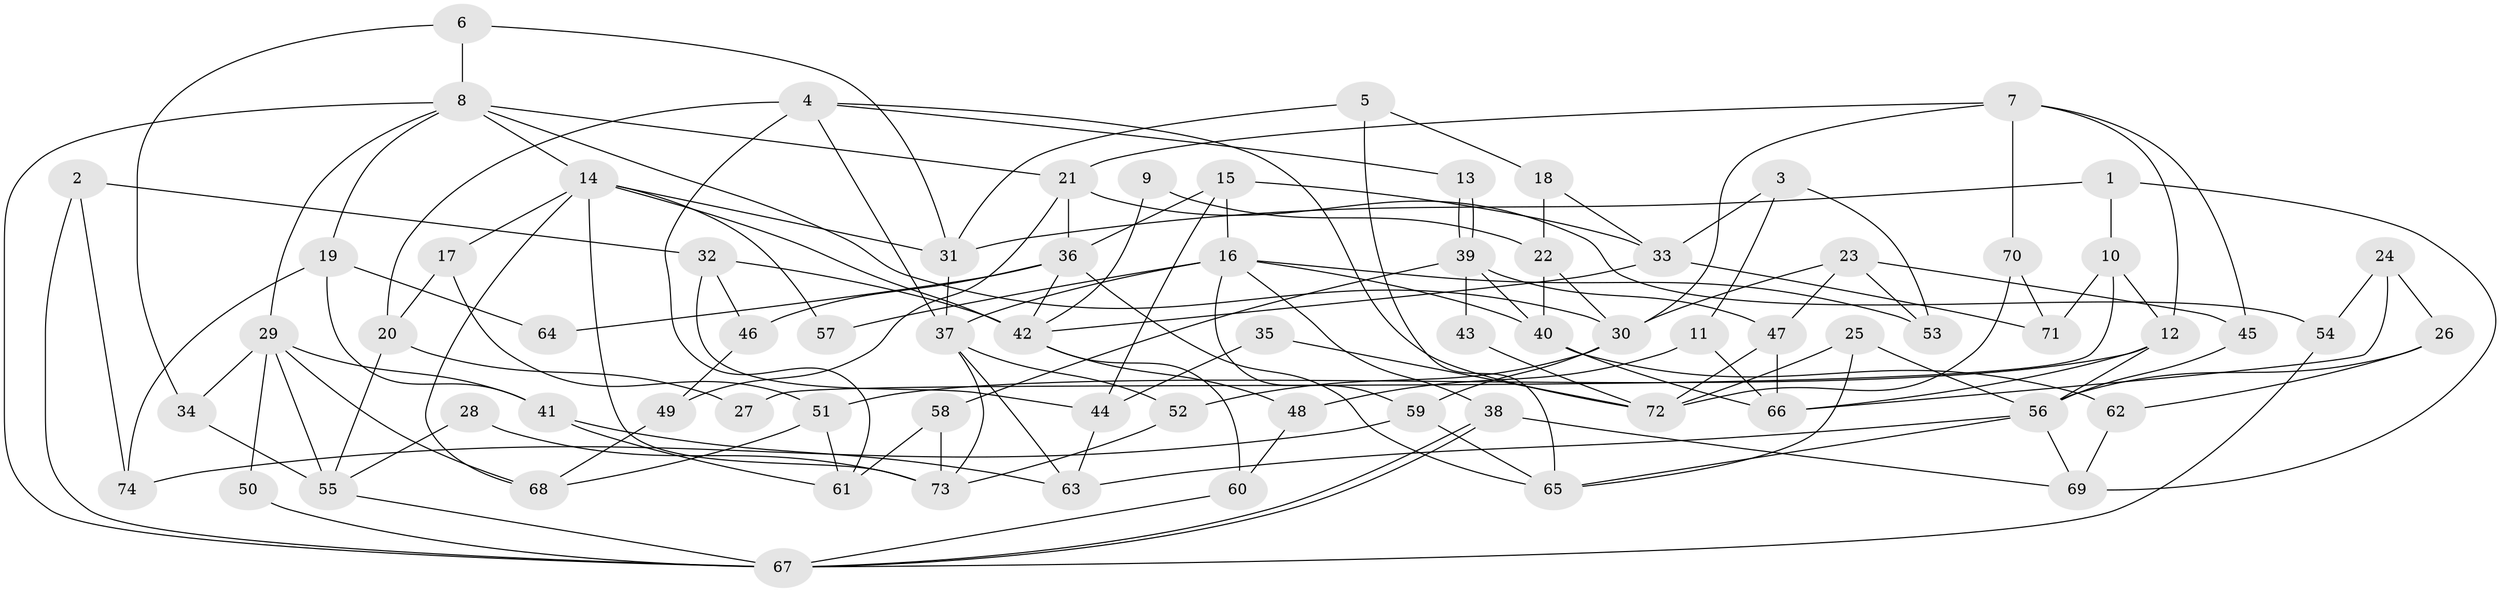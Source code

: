 // Generated by graph-tools (version 1.1) at 2025/50/03/09/25 03:50:14]
// undirected, 74 vertices, 148 edges
graph export_dot {
graph [start="1"]
  node [color=gray90,style=filled];
  1;
  2;
  3;
  4;
  5;
  6;
  7;
  8;
  9;
  10;
  11;
  12;
  13;
  14;
  15;
  16;
  17;
  18;
  19;
  20;
  21;
  22;
  23;
  24;
  25;
  26;
  27;
  28;
  29;
  30;
  31;
  32;
  33;
  34;
  35;
  36;
  37;
  38;
  39;
  40;
  41;
  42;
  43;
  44;
  45;
  46;
  47;
  48;
  49;
  50;
  51;
  52;
  53;
  54;
  55;
  56;
  57;
  58;
  59;
  60;
  61;
  62;
  63;
  64;
  65;
  66;
  67;
  68;
  69;
  70;
  71;
  72;
  73;
  74;
  1 -- 69;
  1 -- 31;
  1 -- 10;
  2 -- 67;
  2 -- 32;
  2 -- 74;
  3 -- 53;
  3 -- 11;
  3 -- 33;
  4 -- 37;
  4 -- 61;
  4 -- 13;
  4 -- 20;
  4 -- 72;
  5 -- 65;
  5 -- 18;
  5 -- 31;
  6 -- 31;
  6 -- 8;
  6 -- 34;
  7 -- 12;
  7 -- 70;
  7 -- 21;
  7 -- 30;
  7 -- 45;
  8 -- 19;
  8 -- 29;
  8 -- 14;
  8 -- 21;
  8 -- 30;
  8 -- 67;
  9 -- 22;
  9 -- 42;
  10 -- 12;
  10 -- 27;
  10 -- 71;
  11 -- 66;
  11 -- 48;
  12 -- 66;
  12 -- 56;
  12 -- 51;
  13 -- 39;
  13 -- 39;
  14 -- 73;
  14 -- 17;
  14 -- 31;
  14 -- 42;
  14 -- 57;
  14 -- 68;
  15 -- 33;
  15 -- 36;
  15 -- 16;
  15 -- 44;
  16 -- 40;
  16 -- 37;
  16 -- 38;
  16 -- 53;
  16 -- 57;
  16 -- 59;
  17 -- 51;
  17 -- 20;
  18 -- 33;
  18 -- 22;
  19 -- 41;
  19 -- 74;
  19 -- 64;
  20 -- 27;
  20 -- 55;
  21 -- 36;
  21 -- 49;
  21 -- 54;
  22 -- 40;
  22 -- 30;
  23 -- 47;
  23 -- 30;
  23 -- 45;
  23 -- 53;
  24 -- 66;
  24 -- 54;
  24 -- 26;
  25 -- 65;
  25 -- 56;
  25 -- 72;
  26 -- 56;
  26 -- 62;
  28 -- 73;
  28 -- 55;
  29 -- 55;
  29 -- 34;
  29 -- 41;
  29 -- 50;
  29 -- 68;
  30 -- 52;
  30 -- 59;
  31 -- 37;
  32 -- 42;
  32 -- 44;
  32 -- 46;
  33 -- 42;
  33 -- 71;
  34 -- 55;
  35 -- 44;
  35 -- 72;
  36 -- 46;
  36 -- 42;
  36 -- 64;
  36 -- 65;
  37 -- 52;
  37 -- 63;
  37 -- 73;
  38 -- 67;
  38 -- 67;
  38 -- 69;
  39 -- 58;
  39 -- 40;
  39 -- 43;
  39 -- 47;
  40 -- 62;
  40 -- 66;
  41 -- 63;
  41 -- 61;
  42 -- 48;
  42 -- 60;
  43 -- 72;
  44 -- 63;
  45 -- 56;
  46 -- 49;
  47 -- 72;
  47 -- 66;
  48 -- 60;
  49 -- 68;
  50 -- 67;
  51 -- 68;
  51 -- 61;
  52 -- 73;
  54 -- 67;
  55 -- 67;
  56 -- 65;
  56 -- 63;
  56 -- 69;
  58 -- 61;
  58 -- 73;
  59 -- 65;
  59 -- 74;
  60 -- 67;
  62 -- 69;
  70 -- 71;
  70 -- 72;
}

